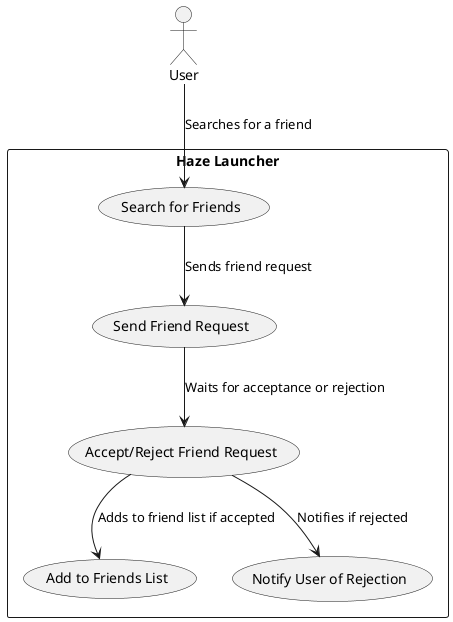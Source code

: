@startuml
actor User
rectangle "Haze Launcher" {
    usecase "Search for Friends" as UC1
    usecase "Send Friend Request" as UC2
    usecase "Accept/Reject Friend Request" as UC3
    usecase "Add to Friends List" as UC4
    usecase "Notify User of Rejection" as UC5
}

User --> UC1: Searches for a friend
UC1 --> UC2: Sends friend request
UC2 --> UC3: Waits for acceptance or rejection
UC3 --> UC4: Adds to friend list if accepted
UC3 --> UC5: Notifies if rejected
@enduml
